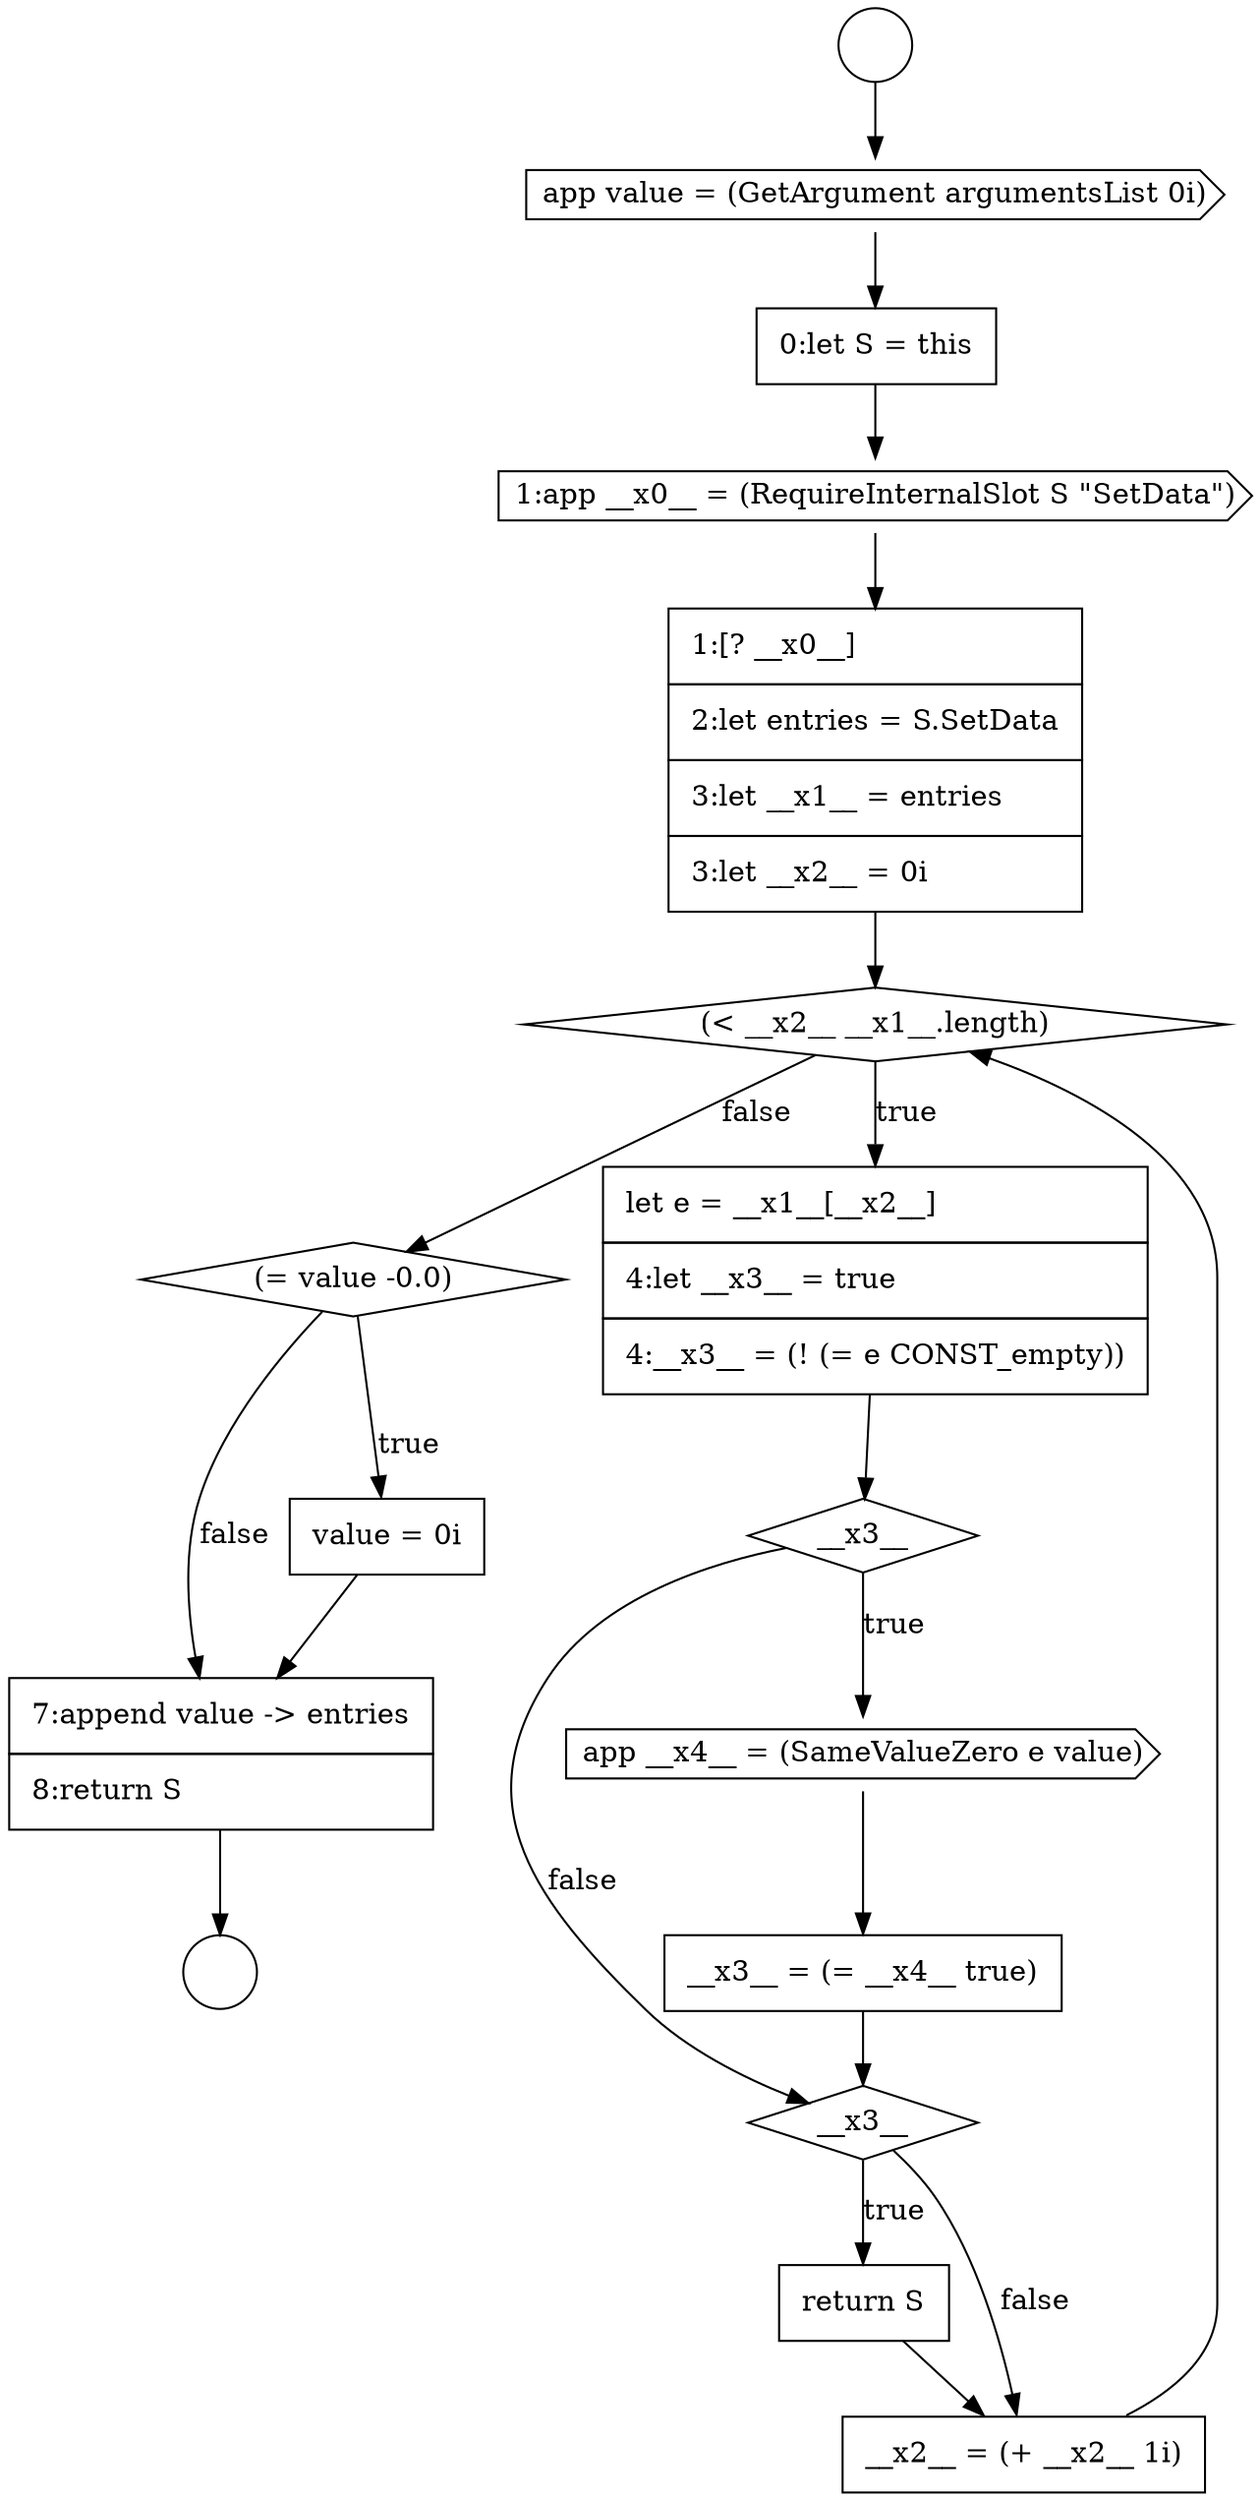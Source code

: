 digraph {
  node16720 [shape=none, margin=0, label=<<font color="black">
    <table border="0" cellborder="1" cellspacing="0" cellpadding="10">
      <tr><td align="left">7:append value -&gt; entries</td></tr>
      <tr><td align="left">8:return S</td></tr>
    </table>
  </font>> color="black" fillcolor="white" style=filled]
  node16712 [shape=diamond, label=<<font color="black">__x3__</font>> color="black" fillcolor="white" style=filled]
  node16716 [shape=none, margin=0, label=<<font color="black">
    <table border="0" cellborder="1" cellspacing="0" cellpadding="10">
      <tr><td align="left">return S</td></tr>
    </table>
  </font>> color="black" fillcolor="white" style=filled]
  node16715 [shape=diamond, label=<<font color="black">__x3__</font>> color="black" fillcolor="white" style=filled]
  node16705 [shape=circle label=" " color="black" fillcolor="white" style=filled]
  node16709 [shape=none, margin=0, label=<<font color="black">
    <table border="0" cellborder="1" cellspacing="0" cellpadding="10">
      <tr><td align="left">1:[? __x0__]</td></tr>
      <tr><td align="left">2:let entries = S.SetData</td></tr>
      <tr><td align="left">3:let __x1__ = entries</td></tr>
      <tr><td align="left">3:let __x2__ = 0i</td></tr>
    </table>
  </font>> color="black" fillcolor="white" style=filled]
  node16718 [shape=diamond, label=<<font color="black">(= value -0.0)</font>> color="black" fillcolor="white" style=filled]
  node16706 [shape=cds, label=<<font color="black">app value = (GetArgument argumentsList 0i)</font>> color="black" fillcolor="white" style=filled]
  node16710 [shape=diamond, label=<<font color="black">(&lt; __x2__ __x1__.length)</font>> color="black" fillcolor="white" style=filled]
  node16717 [shape=none, margin=0, label=<<font color="black">
    <table border="0" cellborder="1" cellspacing="0" cellpadding="10">
      <tr><td align="left">__x2__ = (+ __x2__ 1i)</td></tr>
    </table>
  </font>> color="black" fillcolor="white" style=filled]
  node16711 [shape=none, margin=0, label=<<font color="black">
    <table border="0" cellborder="1" cellspacing="0" cellpadding="10">
      <tr><td align="left">let e = __x1__[__x2__]</td></tr>
      <tr><td align="left">4:let __x3__ = true</td></tr>
      <tr><td align="left">4:__x3__ = (! (= e CONST_empty))</td></tr>
    </table>
  </font>> color="black" fillcolor="white" style=filled]
  node16708 [shape=cds, label=<<font color="black">1:app __x0__ = (RequireInternalSlot S &quot;SetData&quot;)</font>> color="black" fillcolor="white" style=filled]
  node16713 [shape=cds, label=<<font color="black">app __x4__ = (SameValueZero e value)</font>> color="black" fillcolor="white" style=filled]
  node16704 [shape=circle label=" " color="black" fillcolor="white" style=filled]
  node16719 [shape=none, margin=0, label=<<font color="black">
    <table border="0" cellborder="1" cellspacing="0" cellpadding="10">
      <tr><td align="left">value = 0i</td></tr>
    </table>
  </font>> color="black" fillcolor="white" style=filled]
  node16714 [shape=none, margin=0, label=<<font color="black">
    <table border="0" cellborder="1" cellspacing="0" cellpadding="10">
      <tr><td align="left">__x3__ = (= __x4__ true)</td></tr>
    </table>
  </font>> color="black" fillcolor="white" style=filled]
  node16707 [shape=none, margin=0, label=<<font color="black">
    <table border="0" cellborder="1" cellspacing="0" cellpadding="10">
      <tr><td align="left">0:let S = this</td></tr>
    </table>
  </font>> color="black" fillcolor="white" style=filled]
  node16720 -> node16705 [ color="black"]
  node16706 -> node16707 [ color="black"]
  node16716 -> node16717 [ color="black"]
  node16709 -> node16710 [ color="black"]
  node16710 -> node16711 [label=<<font color="black">true</font>> color="black"]
  node16710 -> node16718 [label=<<font color="black">false</font>> color="black"]
  node16711 -> node16712 [ color="black"]
  node16714 -> node16715 [ color="black"]
  node16719 -> node16720 [ color="black"]
  node16712 -> node16713 [label=<<font color="black">true</font>> color="black"]
  node16712 -> node16715 [label=<<font color="black">false</font>> color="black"]
  node16715 -> node16716 [label=<<font color="black">true</font>> color="black"]
  node16715 -> node16717 [label=<<font color="black">false</font>> color="black"]
  node16708 -> node16709 [ color="black"]
  node16717 -> node16710 [ color="black"]
  node16707 -> node16708 [ color="black"]
  node16704 -> node16706 [ color="black"]
  node16718 -> node16719 [label=<<font color="black">true</font>> color="black"]
  node16718 -> node16720 [label=<<font color="black">false</font>> color="black"]
  node16713 -> node16714 [ color="black"]
}
